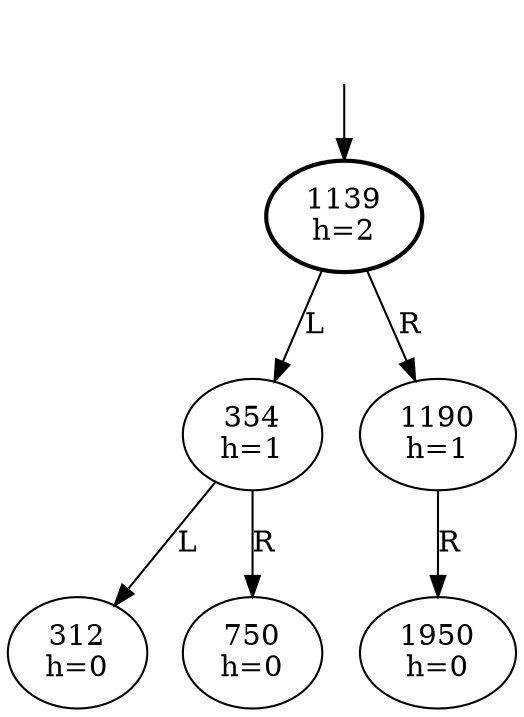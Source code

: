 digraph
 {
	Dummy [style=invis];
	Dummy -> 1139;
	1139 [penwidth=2];

	
      1139 [label="1139\nh=2"];

      1139 -> 354 [label="L"];
      354 [label="354\nh=1"];

      354 -> 312 [label="L"];
      312 [label="312\nh=0"];

      354 -> 750 [label="R"];
      750 [label="750\nh=0"];

      1139 -> 1190 [label="R"];
      1190 [label="1190\nh=1"];

      1190 -> 1950 [label="R"];
      1950 [label="1950\nh=0"];

}